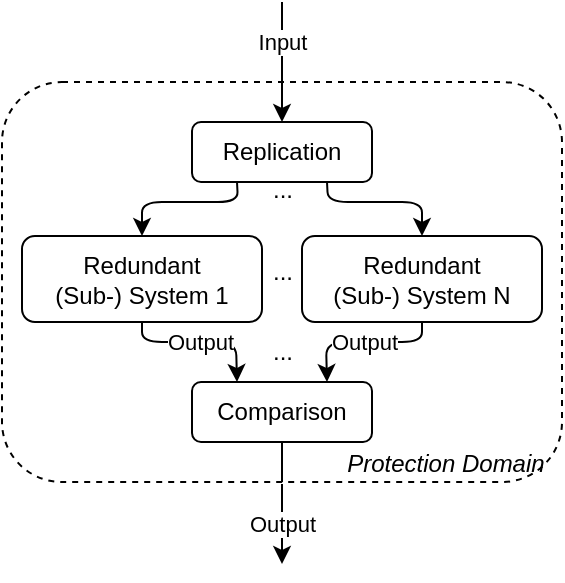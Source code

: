 <mxfile version="13.0.8" type="device"><diagram id="EqiCwNuv-qaUuaosBsh-" name="Page-1"><mxGraphModel dx="786" dy="491" grid="1" gridSize="10" guides="1" tooltips="1" connect="1" arrows="1" fold="1" page="1" pageScale="1" pageWidth="827" pageHeight="1169" math="0" shadow="0"><root><mxCell id="0"/><mxCell id="1" parent="0"/><mxCell id="aWIuD7GXIIAoF4q3SQuu-4" value="&lt;i&gt;Protection Domain &amp;nbsp;&lt;/i&gt;" style="rounded=1;whiteSpace=wrap;html=1;dashed=1;align=right;verticalAlign=bottom;" parent="1" vertex="1"><mxGeometry x="220" y="120" width="280" height="200" as="geometry"/></mxCell><mxCell id="aWIuD7GXIIAoF4q3SQuu-1" value="Redundant&lt;br&gt;(Sub-) System 1" style="rounded=1;whiteSpace=wrap;html=1;" parent="1" vertex="1"><mxGeometry x="230" y="197" width="120" height="43" as="geometry"/></mxCell><mxCell id="aWIuD7GXIIAoF4q3SQuu-2" value="Redundant&lt;br&gt;(Sub-) System N" style="rounded=1;whiteSpace=wrap;html=1;" parent="1" vertex="1"><mxGeometry x="370" y="197" width="120" height="43" as="geometry"/></mxCell><mxCell id="aWIuD7GXIIAoF4q3SQuu-5" value="Comparison" style="rounded=1;whiteSpace=wrap;html=1;" parent="1" vertex="1"><mxGeometry x="315" y="270" width="90" height="30" as="geometry"/></mxCell><mxCell id="aWIuD7GXIIAoF4q3SQuu-8" value="Output" style="endArrow=classic;html=1;entryX=0.25;entryY=0;entryDx=0;entryDy=0;exitX=0.5;exitY=1;exitDx=0;exitDy=0;" parent="1" source="aWIuD7GXIIAoF4q3SQuu-1" target="aWIuD7GXIIAoF4q3SQuu-5" edge="1"><mxGeometry width="50" height="50" relative="1" as="geometry"><mxPoint x="369" y="280" as="sourcePoint"/><mxPoint x="335.5" y="270" as="targetPoint"/><Array as="points"><mxPoint x="290" y="250"/><mxPoint x="337" y="250"/></Array></mxGeometry></mxCell><mxCell id="aWIuD7GXIIAoF4q3SQuu-10" value="Output" style="endArrow=classic;html=1;entryX=0.75;entryY=0;entryDx=0;entryDy=0;exitX=0.5;exitY=1;exitDx=0;exitDy=0;" parent="1" source="aWIuD7GXIIAoF4q3SQuu-2" target="aWIuD7GXIIAoF4q3SQuu-5" edge="1"><mxGeometry width="50" height="50" relative="1" as="geometry"><mxPoint x="369" y="280" as="sourcePoint"/><mxPoint x="380.5" y="270" as="targetPoint"/><Array as="points"><mxPoint x="430" y="250"/><mxPoint x="382" y="250"/></Array></mxGeometry></mxCell><mxCell id="aWIuD7GXIIAoF4q3SQuu-14" value="" style="endArrow=classic;html=1;entryX=0.5;entryY=0;entryDx=0;entryDy=0;exitX=0.25;exitY=1;exitDx=0;exitDy=0;" parent="1" source="XkmAXXAcH90EbcBDexe--1" target="aWIuD7GXIIAoF4q3SQuu-1" edge="1"><mxGeometry width="50" height="50" relative="1" as="geometry"><mxPoint x="360" y="70" as="sourcePoint"/><mxPoint x="419" y="230" as="targetPoint"/><Array as="points"><mxPoint x="338" y="180"/><mxPoint x="290" y="180"/></Array></mxGeometry></mxCell><mxCell id="aWIuD7GXIIAoF4q3SQuu-15" value="" style="endArrow=classic;html=1;entryX=0.5;entryY=0;entryDx=0;entryDy=0;exitX=0.75;exitY=1;exitDx=0;exitDy=0;" parent="1" source="XkmAXXAcH90EbcBDexe--1" target="aWIuD7GXIIAoF4q3SQuu-2" edge="1"><mxGeometry width="50" height="50" relative="1" as="geometry"><mxPoint x="432" y="140" as="sourcePoint"/><mxPoint x="419" y="230" as="targetPoint"/><Array as="points"><mxPoint x="383" y="180"/><mxPoint x="430" y="180"/></Array></mxGeometry></mxCell><mxCell id="aWIuD7GXIIAoF4q3SQuu-16" value="" style="endArrow=none;html=1;exitX=0.5;exitY=1;exitDx=0;exitDy=0;endFill=0;entryX=0.5;entryY=1;entryDx=0;entryDy=0;" parent="1" source="aWIuD7GXIIAoF4q3SQuu-5" target="aWIuD7GXIIAoF4q3SQuu-4" edge="1"><mxGeometry width="50" height="50" relative="1" as="geometry"><mxPoint x="370" y="290" as="sourcePoint"/><mxPoint x="400" y="350" as="targetPoint"/></mxGeometry></mxCell><mxCell id="aWIuD7GXIIAoF4q3SQuu-17" value="Input" style="endArrow=none;html=1;endFill=0;" parent="1" edge="1"><mxGeometry width="50" height="50" relative="1" as="geometry"><mxPoint x="360" y="80" as="sourcePoint"/><mxPoint x="360" y="120" as="targetPoint"/></mxGeometry></mxCell><mxCell id="aWIuD7GXIIAoF4q3SQuu-20" value="Output" style="endArrow=classic;html=1;exitX=0.5;exitY=1;exitDx=0;exitDy=0;" parent="1" edge="1"><mxGeometry width="50" height="50" relative="1" as="geometry"><mxPoint x="360" y="321" as="sourcePoint"/><mxPoint x="360" y="361" as="targetPoint"/></mxGeometry></mxCell><mxCell id="XkmAXXAcH90EbcBDexe--1" value="Replication" style="rounded=1;whiteSpace=wrap;html=1;" parent="1" vertex="1"><mxGeometry x="315" y="140" width="90" height="30" as="geometry"/></mxCell><mxCell id="XkmAXXAcH90EbcBDexe--2" value="" style="endArrow=none;html=1;exitX=0.5;exitY=0;exitDx=0;exitDy=0;endFill=0;entryX=0.5;entryY=0;entryDx=0;entryDy=0;startArrow=classic;startFill=1;" parent="1" source="XkmAXXAcH90EbcBDexe--1" target="aWIuD7GXIIAoF4q3SQuu-4" edge="1"><mxGeometry width="50" height="50" relative="1" as="geometry"><mxPoint x="370" y="310" as="sourcePoint"/><mxPoint x="380" y="90" as="targetPoint"/></mxGeometry></mxCell><mxCell id="BFWodStfwiJMoWfgoIK8-1" value="..." style="text;html=1;align=center;verticalAlign=middle;resizable=0;points=[];autosize=1;" vertex="1" parent="1"><mxGeometry x="345" y="204.5" width="30" height="20" as="geometry"/></mxCell><mxCell id="BFWodStfwiJMoWfgoIK8-2" value="..." style="text;html=1;align=center;verticalAlign=middle;resizable=0;points=[];autosize=1;" vertex="1" parent="1"><mxGeometry x="345" y="163.5" width="30" height="20" as="geometry"/></mxCell><mxCell id="BFWodStfwiJMoWfgoIK8-3" value="..." style="text;html=1;align=center;verticalAlign=middle;resizable=0;points=[];autosize=1;" vertex="1" parent="1"><mxGeometry x="345" y="244.5" width="30" height="20" as="geometry"/></mxCell></root></mxGraphModel></diagram></mxfile>